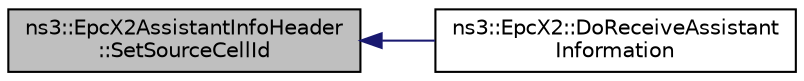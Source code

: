 digraph "ns3::EpcX2AssistantInfoHeader::SetSourceCellId"
{
  edge [fontname="Helvetica",fontsize="10",labelfontname="Helvetica",labelfontsize="10"];
  node [fontname="Helvetica",fontsize="10",shape=record];
  rankdir="LR";
  Node1 [label="ns3::EpcX2AssistantInfoHeader\l::SetSourceCellId",height=0.2,width=0.4,color="black", fillcolor="grey75", style="filled", fontcolor="black"];
  Node1 -> Node2 [dir="back",color="midnightblue",fontsize="10",style="solid"];
  Node2 [label="ns3::EpcX2::DoReceiveAssistant\lInformation",height=0.2,width=0.4,color="black", fillcolor="white", style="filled",URL="$df/d1e/classns3_1_1EpcX2.html#a11444fc4651106c67e0d0566c8b61e1b"];
}
